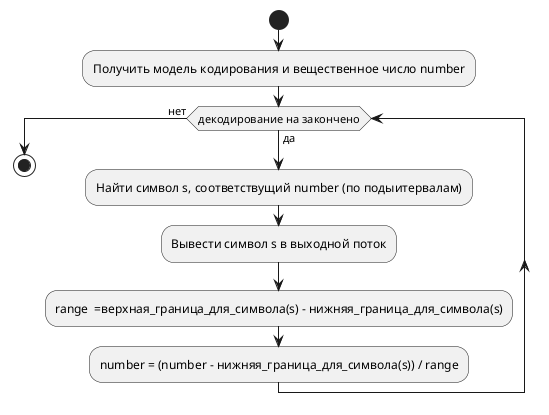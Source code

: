 @startuml Decode

start

    :Получить модель кодирования и вещественное число number;

    while (декодирование на закончено) is (да)

        :Найти символ s, соответствущий number (по подыитервалам);
        :Вывести символ s в выходной поток;
        :range  =верхная_граница_для_символа(s) - нижняя_граница_для_символа(s);
        :number = (number - нижняя_граница_для_символа(s)) / range;

    endwhile (нет)

stop

@enduml
